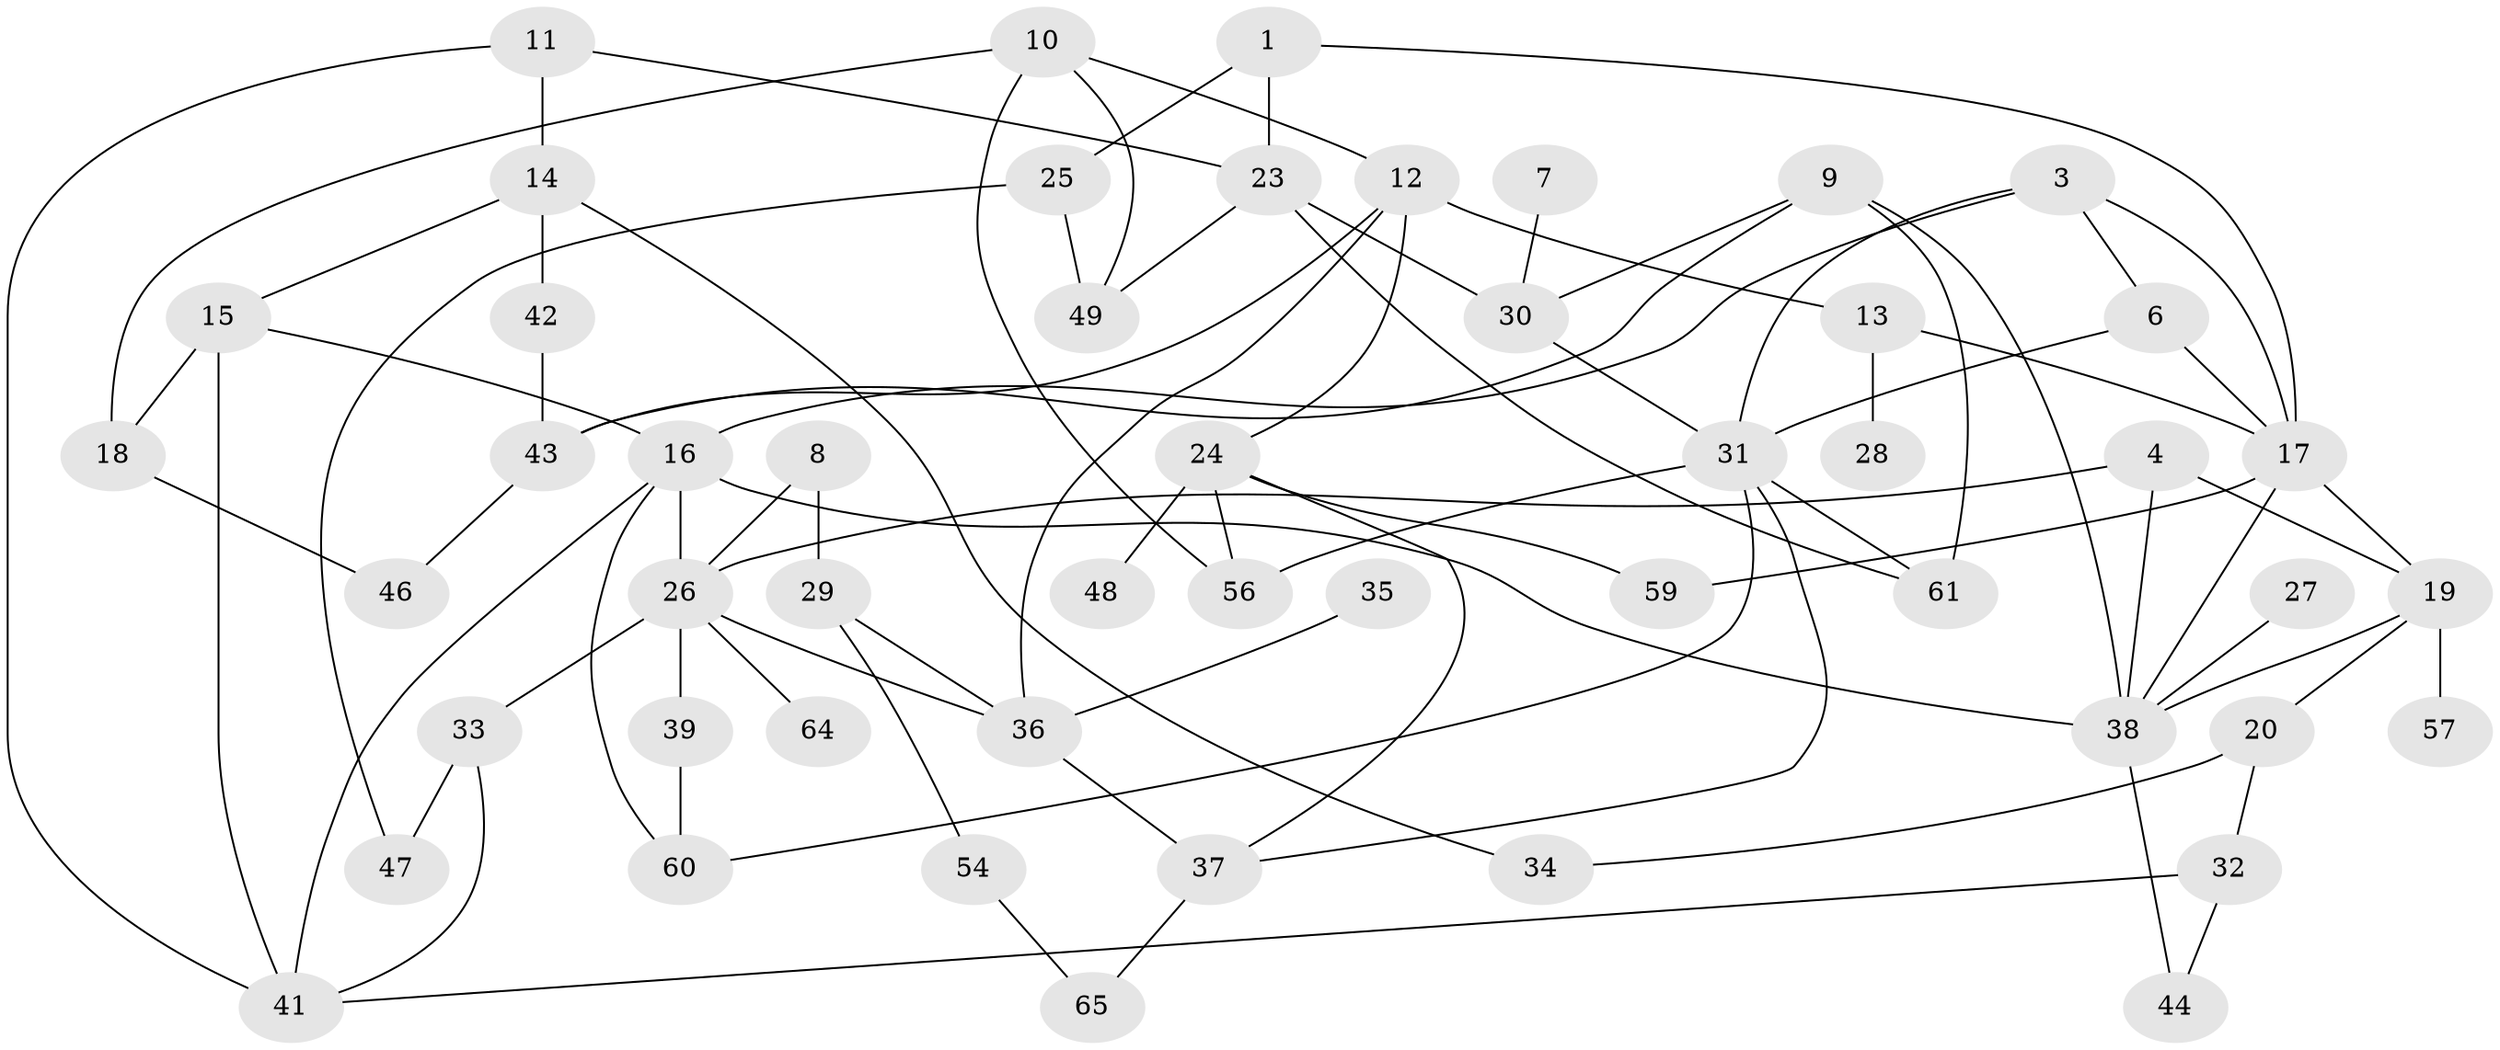 // original degree distribution, {2: 0.2777777777777778, 0: 0.12962962962962962, 3: 0.18518518518518517, 4: 0.1388888888888889, 1: 0.17592592592592593, 7: 0.018518518518518517, 5: 0.06481481481481481, 6: 0.009259259259259259}
// Generated by graph-tools (version 1.1) at 2025/47/03/04/25 22:47:53]
// undirected, 51 vertices, 84 edges
graph export_dot {
  node [color=gray90,style=filled];
  1;
  3;
  4;
  6;
  7;
  8;
  9;
  10;
  11;
  12;
  13;
  14;
  15;
  16;
  17;
  18;
  19;
  20;
  23;
  24;
  25;
  26;
  27;
  28;
  29;
  30;
  31;
  32;
  33;
  34;
  35;
  36;
  37;
  38;
  39;
  41;
  42;
  43;
  44;
  46;
  47;
  48;
  49;
  54;
  56;
  57;
  59;
  60;
  61;
  64;
  65;
  1 -- 17 [weight=1.0];
  1 -- 23 [weight=1.0];
  1 -- 25 [weight=1.0];
  3 -- 6 [weight=1.0];
  3 -- 16 [weight=1.0];
  3 -- 17 [weight=1.0];
  3 -- 31 [weight=1.0];
  4 -- 19 [weight=1.0];
  4 -- 26 [weight=1.0];
  4 -- 38 [weight=1.0];
  6 -- 17 [weight=1.0];
  6 -- 31 [weight=1.0];
  7 -- 30 [weight=1.0];
  8 -- 26 [weight=1.0];
  8 -- 29 [weight=1.0];
  9 -- 30 [weight=1.0];
  9 -- 38 [weight=1.0];
  9 -- 43 [weight=1.0];
  9 -- 61 [weight=1.0];
  10 -- 12 [weight=1.0];
  10 -- 18 [weight=1.0];
  10 -- 49 [weight=1.0];
  10 -- 56 [weight=1.0];
  11 -- 14 [weight=1.0];
  11 -- 23 [weight=1.0];
  11 -- 41 [weight=1.0];
  12 -- 13 [weight=1.0];
  12 -- 24 [weight=1.0];
  12 -- 36 [weight=1.0];
  12 -- 43 [weight=1.0];
  13 -- 17 [weight=1.0];
  13 -- 28 [weight=1.0];
  14 -- 15 [weight=1.0];
  14 -- 34 [weight=1.0];
  14 -- 42 [weight=1.0];
  15 -- 16 [weight=1.0];
  15 -- 18 [weight=1.0];
  15 -- 41 [weight=1.0];
  16 -- 26 [weight=1.0];
  16 -- 38 [weight=1.0];
  16 -- 41 [weight=1.0];
  16 -- 60 [weight=1.0];
  17 -- 19 [weight=1.0];
  17 -- 38 [weight=1.0];
  17 -- 59 [weight=1.0];
  18 -- 46 [weight=1.0];
  19 -- 20 [weight=1.0];
  19 -- 38 [weight=1.0];
  19 -- 57 [weight=1.0];
  20 -- 32 [weight=1.0];
  20 -- 34 [weight=1.0];
  23 -- 30 [weight=1.0];
  23 -- 49 [weight=1.0];
  23 -- 61 [weight=1.0];
  24 -- 37 [weight=1.0];
  24 -- 48 [weight=1.0];
  24 -- 56 [weight=1.0];
  24 -- 59 [weight=1.0];
  25 -- 47 [weight=1.0];
  25 -- 49 [weight=1.0];
  26 -- 33 [weight=1.0];
  26 -- 36 [weight=1.0];
  26 -- 39 [weight=1.0];
  26 -- 64 [weight=1.0];
  27 -- 38 [weight=1.0];
  29 -- 36 [weight=1.0];
  29 -- 54 [weight=1.0];
  30 -- 31 [weight=1.0];
  31 -- 37 [weight=1.0];
  31 -- 56 [weight=1.0];
  31 -- 60 [weight=1.0];
  31 -- 61 [weight=1.0];
  32 -- 41 [weight=1.0];
  32 -- 44 [weight=1.0];
  33 -- 41 [weight=1.0];
  33 -- 47 [weight=1.0];
  35 -- 36 [weight=1.0];
  36 -- 37 [weight=1.0];
  37 -- 65 [weight=1.0];
  38 -- 44 [weight=1.0];
  39 -- 60 [weight=2.0];
  42 -- 43 [weight=1.0];
  43 -- 46 [weight=1.0];
  54 -- 65 [weight=1.0];
}
